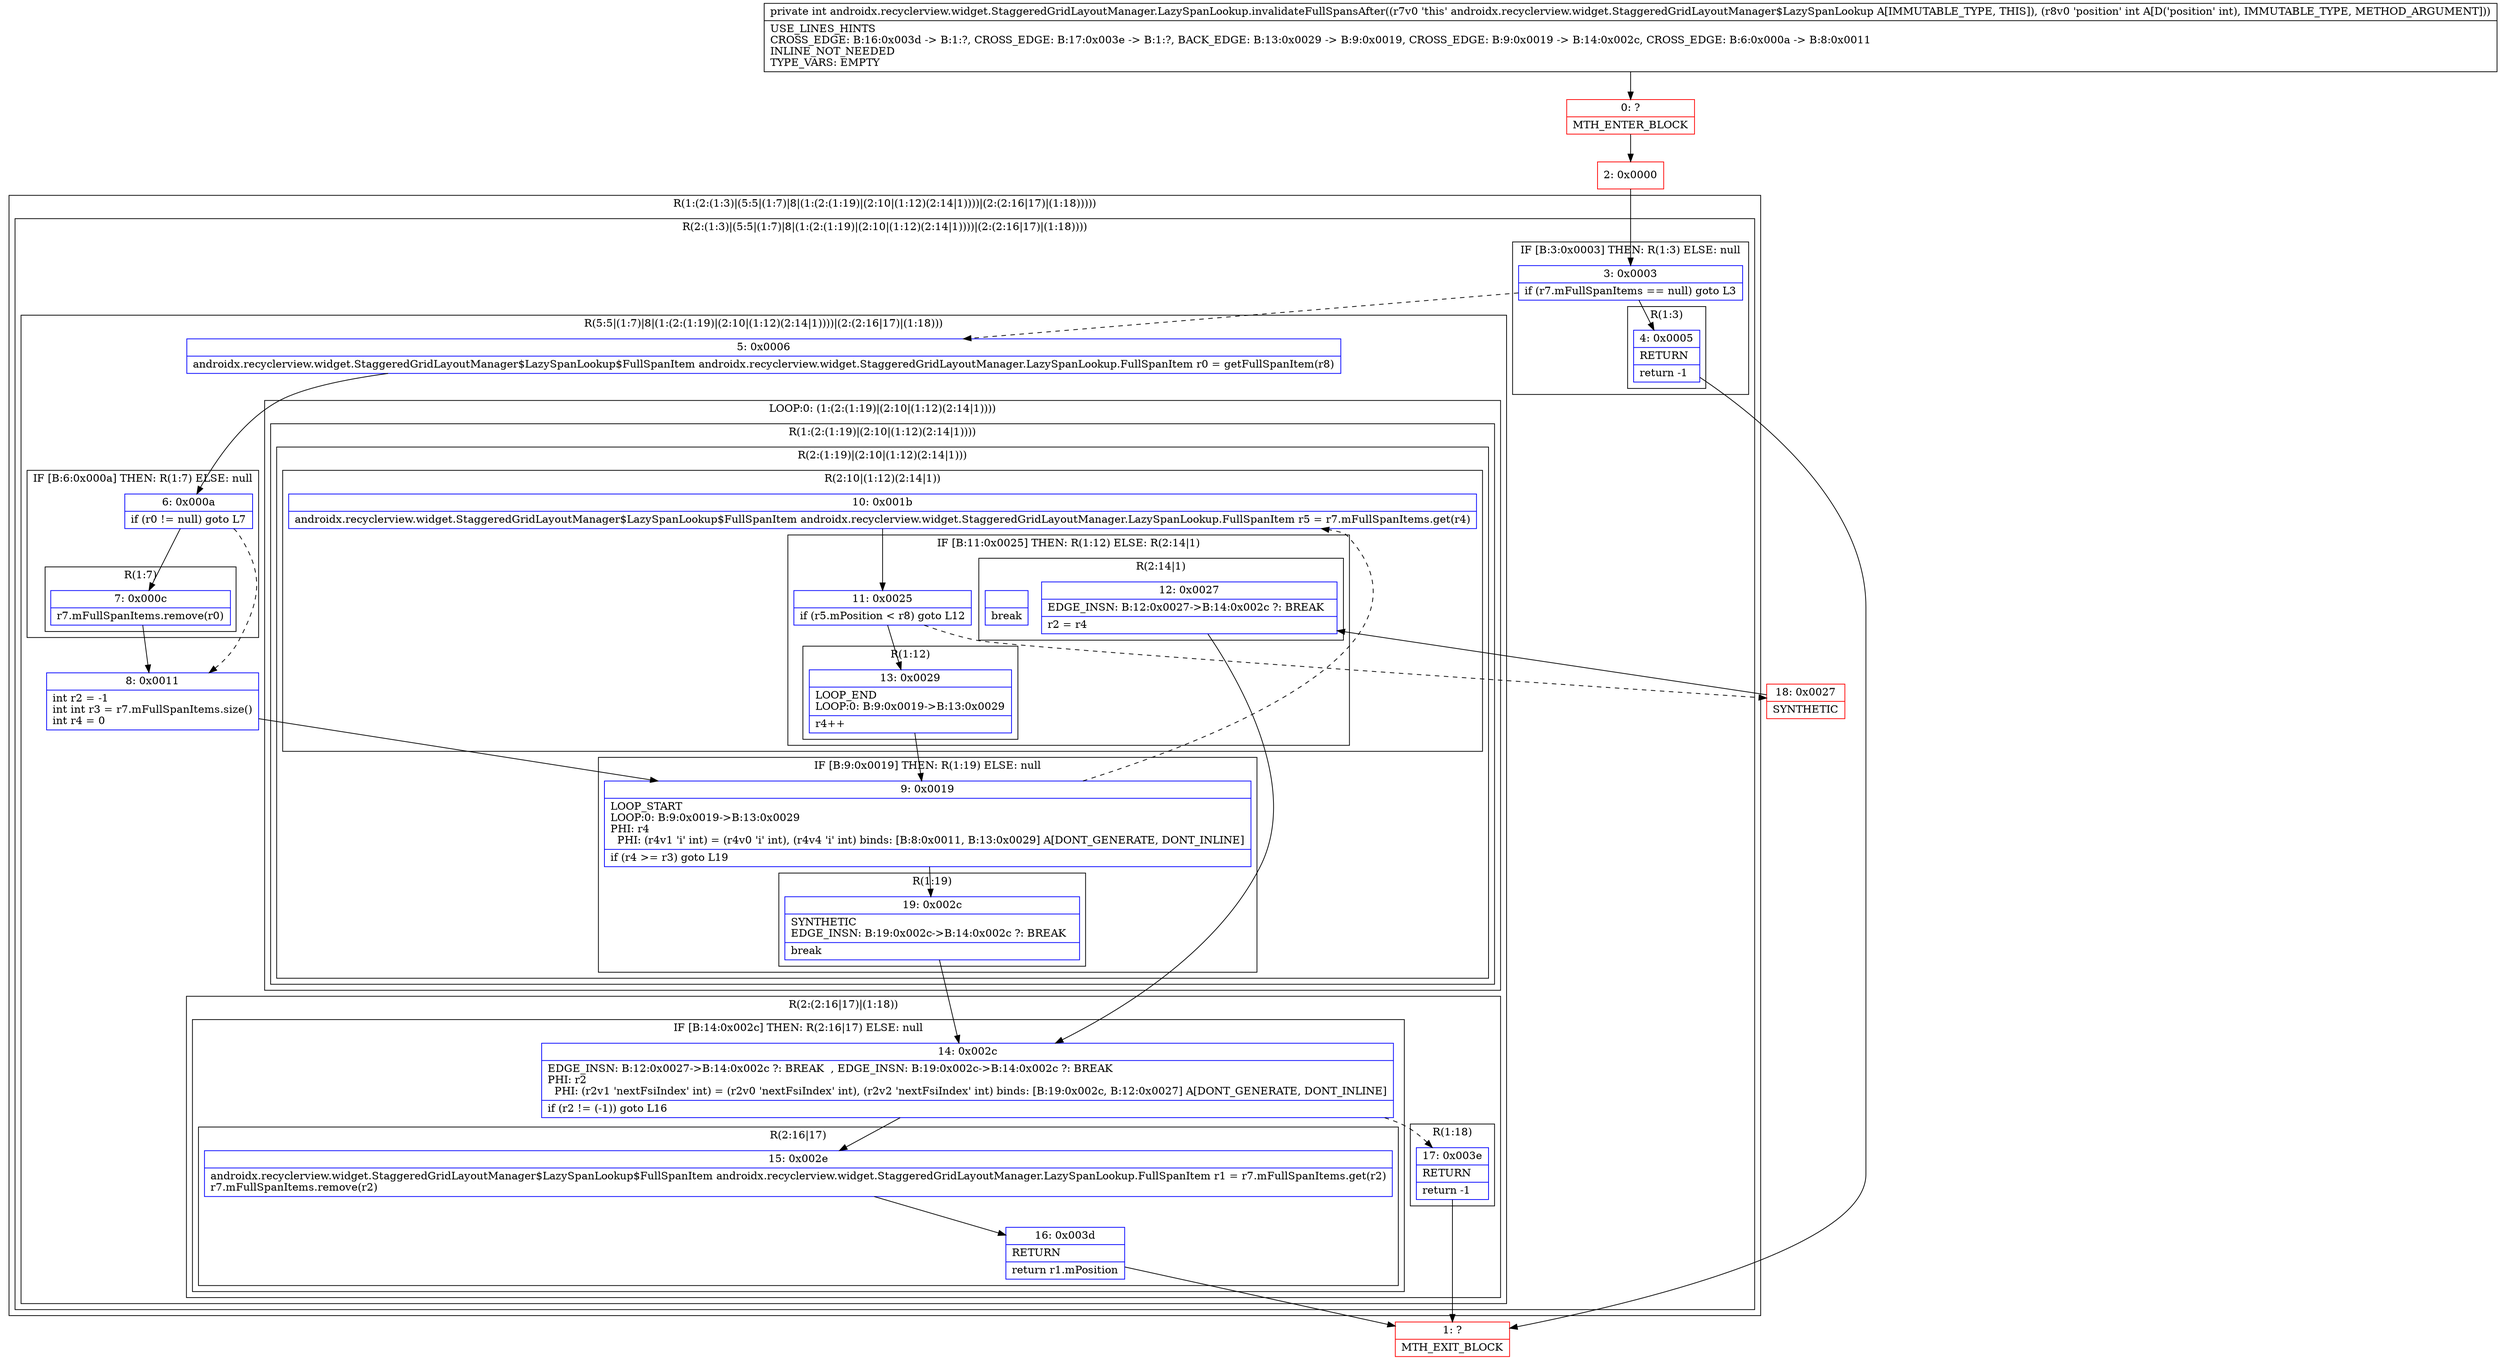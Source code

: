 digraph "CFG forandroidx.recyclerview.widget.StaggeredGridLayoutManager.LazySpanLookup.invalidateFullSpansAfter(I)I" {
subgraph cluster_Region_245157044 {
label = "R(1:(2:(1:3)|(5:5|(1:7)|8|(1:(2:(1:19)|(2:10|(1:12)(2:14|1))))|(2:(2:16|17)|(1:18)))))";
node [shape=record,color=blue];
subgraph cluster_Region_371348222 {
label = "R(2:(1:3)|(5:5|(1:7)|8|(1:(2:(1:19)|(2:10|(1:12)(2:14|1))))|(2:(2:16|17)|(1:18))))";
node [shape=record,color=blue];
subgraph cluster_IfRegion_451186868 {
label = "IF [B:3:0x0003] THEN: R(1:3) ELSE: null";
node [shape=record,color=blue];
Node_3 [shape=record,label="{3\:\ 0x0003|if (r7.mFullSpanItems == null) goto L3\l}"];
subgraph cluster_Region_1029745835 {
label = "R(1:3)";
node [shape=record,color=blue];
Node_4 [shape=record,label="{4\:\ 0x0005|RETURN\l|return \-1\l}"];
}
}
subgraph cluster_Region_1101420884 {
label = "R(5:5|(1:7)|8|(1:(2:(1:19)|(2:10|(1:12)(2:14|1))))|(2:(2:16|17)|(1:18)))";
node [shape=record,color=blue];
Node_5 [shape=record,label="{5\:\ 0x0006|androidx.recyclerview.widget.StaggeredGridLayoutManager$LazySpanLookup$FullSpanItem androidx.recyclerview.widget.StaggeredGridLayoutManager.LazySpanLookup.FullSpanItem r0 = getFullSpanItem(r8)\l}"];
subgraph cluster_IfRegion_615336699 {
label = "IF [B:6:0x000a] THEN: R(1:7) ELSE: null";
node [shape=record,color=blue];
Node_6 [shape=record,label="{6\:\ 0x000a|if (r0 != null) goto L7\l}"];
subgraph cluster_Region_207363625 {
label = "R(1:7)";
node [shape=record,color=blue];
Node_7 [shape=record,label="{7\:\ 0x000c|r7.mFullSpanItems.remove(r0)\l}"];
}
}
Node_8 [shape=record,label="{8\:\ 0x0011|int r2 = \-1\lint int r3 = r7.mFullSpanItems.size()\lint r4 = 0\l}"];
subgraph cluster_LoopRegion_1441869535 {
label = "LOOP:0: (1:(2:(1:19)|(2:10|(1:12)(2:14|1))))";
node [shape=record,color=blue];
subgraph cluster_Region_1363157821 {
label = "R(1:(2:(1:19)|(2:10|(1:12)(2:14|1))))";
node [shape=record,color=blue];
subgraph cluster_Region_1864329361 {
label = "R(2:(1:19)|(2:10|(1:12)(2:14|1)))";
node [shape=record,color=blue];
subgraph cluster_IfRegion_907490740 {
label = "IF [B:9:0x0019] THEN: R(1:19) ELSE: null";
node [shape=record,color=blue];
Node_9 [shape=record,label="{9\:\ 0x0019|LOOP_START\lLOOP:0: B:9:0x0019\-\>B:13:0x0029\lPHI: r4 \l  PHI: (r4v1 'i' int) = (r4v0 'i' int), (r4v4 'i' int) binds: [B:8:0x0011, B:13:0x0029] A[DONT_GENERATE, DONT_INLINE]\l|if (r4 \>= r3) goto L19\l}"];
subgraph cluster_Region_1470268461 {
label = "R(1:19)";
node [shape=record,color=blue];
Node_19 [shape=record,label="{19\:\ 0x002c|SYNTHETIC\lEDGE_INSN: B:19:0x002c\-\>B:14:0x002c ?: BREAK  \l|break\l}"];
}
}
subgraph cluster_Region_961411127 {
label = "R(2:10|(1:12)(2:14|1))";
node [shape=record,color=blue];
Node_10 [shape=record,label="{10\:\ 0x001b|androidx.recyclerview.widget.StaggeredGridLayoutManager$LazySpanLookup$FullSpanItem androidx.recyclerview.widget.StaggeredGridLayoutManager.LazySpanLookup.FullSpanItem r5 = r7.mFullSpanItems.get(r4)\l}"];
subgraph cluster_IfRegion_1440434258 {
label = "IF [B:11:0x0025] THEN: R(1:12) ELSE: R(2:14|1)";
node [shape=record,color=blue];
Node_11 [shape=record,label="{11\:\ 0x0025|if (r5.mPosition \< r8) goto L12\l}"];
subgraph cluster_Region_953510230 {
label = "R(1:12)";
node [shape=record,color=blue];
Node_13 [shape=record,label="{13\:\ 0x0029|LOOP_END\lLOOP:0: B:9:0x0019\-\>B:13:0x0029\l|r4++\l}"];
}
subgraph cluster_Region_1744647718 {
label = "R(2:14|1)";
node [shape=record,color=blue];
Node_12 [shape=record,label="{12\:\ 0x0027|EDGE_INSN: B:12:0x0027\-\>B:14:0x002c ?: BREAK  \l|r2 = r4\l}"];
Node_InsnContainer_192536528 [shape=record,label="{|break\l}"];
}
}
}
}
}
}
subgraph cluster_Region_1542474825 {
label = "R(2:(2:16|17)|(1:18))";
node [shape=record,color=blue];
subgraph cluster_IfRegion_350400372 {
label = "IF [B:14:0x002c] THEN: R(2:16|17) ELSE: null";
node [shape=record,color=blue];
Node_14 [shape=record,label="{14\:\ 0x002c|EDGE_INSN: B:12:0x0027\-\>B:14:0x002c ?: BREAK  , EDGE_INSN: B:19:0x002c\-\>B:14:0x002c ?: BREAK  \lPHI: r2 \l  PHI: (r2v1 'nextFsiIndex' int) = (r2v0 'nextFsiIndex' int), (r2v2 'nextFsiIndex' int) binds: [B:19:0x002c, B:12:0x0027] A[DONT_GENERATE, DONT_INLINE]\l|if (r2 != (\-1)) goto L16\l}"];
subgraph cluster_Region_1515636097 {
label = "R(2:16|17)";
node [shape=record,color=blue];
Node_15 [shape=record,label="{15\:\ 0x002e|androidx.recyclerview.widget.StaggeredGridLayoutManager$LazySpanLookup$FullSpanItem androidx.recyclerview.widget.StaggeredGridLayoutManager.LazySpanLookup.FullSpanItem r1 = r7.mFullSpanItems.get(r2)\lr7.mFullSpanItems.remove(r2)\l}"];
Node_16 [shape=record,label="{16\:\ 0x003d|RETURN\l|return r1.mPosition\l}"];
}
}
subgraph cluster_Region_1337977926 {
label = "R(1:18)";
node [shape=record,color=blue];
Node_17 [shape=record,label="{17\:\ 0x003e|RETURN\l|return \-1\l}"];
}
}
}
}
}
Node_0 [shape=record,color=red,label="{0\:\ ?|MTH_ENTER_BLOCK\l}"];
Node_2 [shape=record,color=red,label="{2\:\ 0x0000}"];
Node_1 [shape=record,color=red,label="{1\:\ ?|MTH_EXIT_BLOCK\l}"];
Node_18 [shape=record,color=red,label="{18\:\ 0x0027|SYNTHETIC\l}"];
MethodNode[shape=record,label="{private int androidx.recyclerview.widget.StaggeredGridLayoutManager.LazySpanLookup.invalidateFullSpansAfter((r7v0 'this' androidx.recyclerview.widget.StaggeredGridLayoutManager$LazySpanLookup A[IMMUTABLE_TYPE, THIS]), (r8v0 'position' int A[D('position' int), IMMUTABLE_TYPE, METHOD_ARGUMENT]))  | USE_LINES_HINTS\lCROSS_EDGE: B:16:0x003d \-\> B:1:?, CROSS_EDGE: B:17:0x003e \-\> B:1:?, BACK_EDGE: B:13:0x0029 \-\> B:9:0x0019, CROSS_EDGE: B:9:0x0019 \-\> B:14:0x002c, CROSS_EDGE: B:6:0x000a \-\> B:8:0x0011\lINLINE_NOT_NEEDED\lTYPE_VARS: EMPTY\l}"];
MethodNode -> Node_0;Node_3 -> Node_4;
Node_3 -> Node_5[style=dashed];
Node_4 -> Node_1;
Node_5 -> Node_6;
Node_6 -> Node_7;
Node_6 -> Node_8[style=dashed];
Node_7 -> Node_8;
Node_8 -> Node_9;
Node_9 -> Node_10[style=dashed];
Node_9 -> Node_19;
Node_19 -> Node_14;
Node_10 -> Node_11;
Node_11 -> Node_13;
Node_11 -> Node_18[style=dashed];
Node_13 -> Node_9;
Node_12 -> Node_14;
Node_14 -> Node_15;
Node_14 -> Node_17[style=dashed];
Node_15 -> Node_16;
Node_16 -> Node_1;
Node_17 -> Node_1;
Node_0 -> Node_2;
Node_2 -> Node_3;
Node_18 -> Node_12;
}

